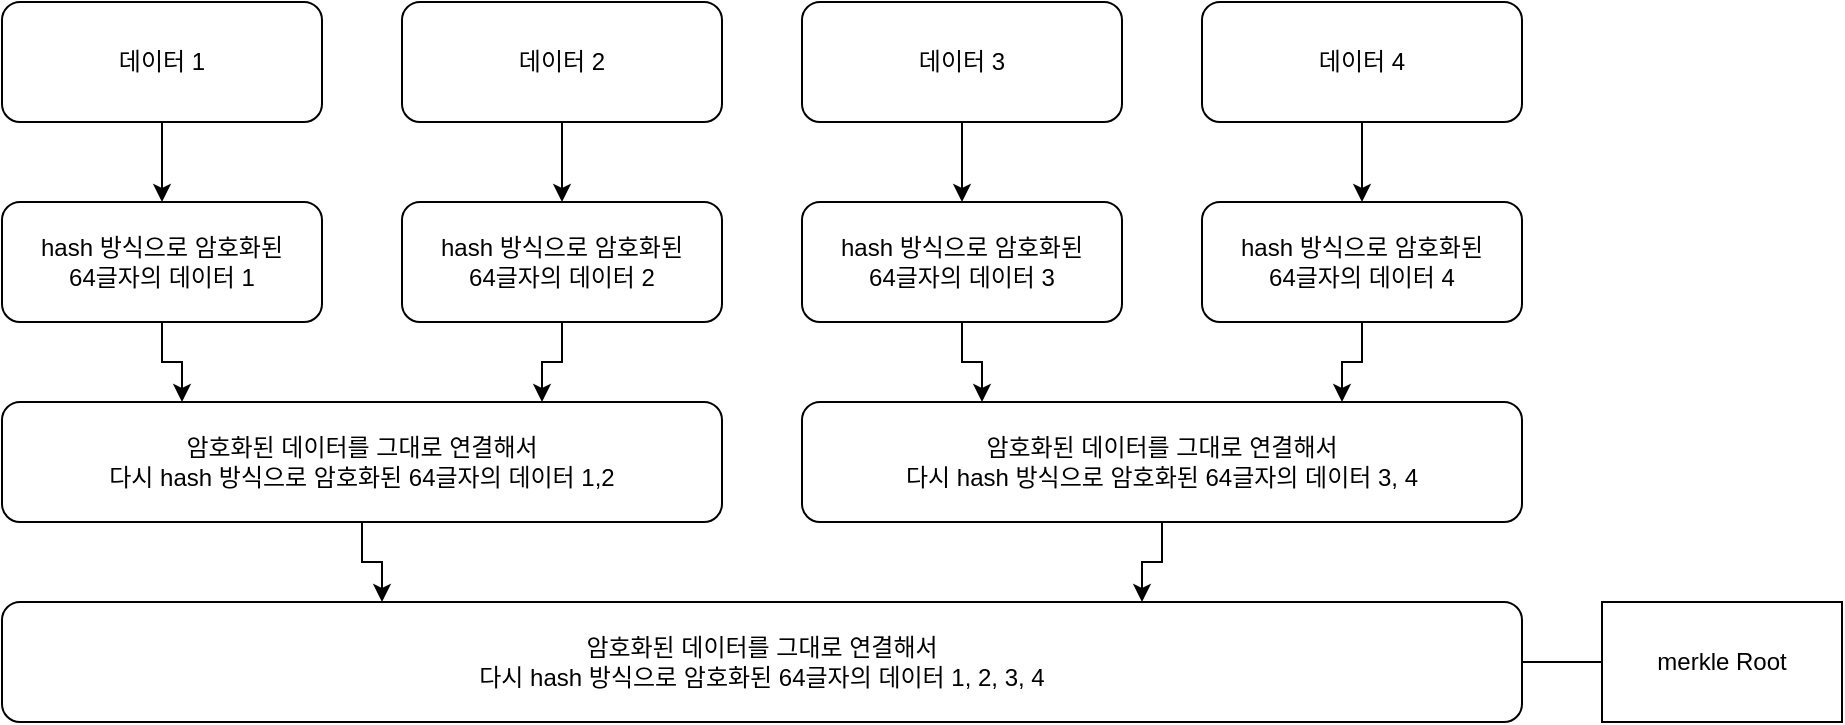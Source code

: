 <mxfile version="20.8.0" type="device"><diagram id="n43cTdR9gTPzdgBCmU1v" name="페이지-1"><mxGraphModel dx="1146" dy="460" grid="1" gridSize="10" guides="1" tooltips="1" connect="1" arrows="1" fold="1" page="1" pageScale="1" pageWidth="827" pageHeight="1169" math="0" shadow="0"><root><mxCell id="0"/><mxCell id="1" parent="0"/><mxCell id="2ExHxJbCRAhdBsVcDxt--3" style="edgeStyle=orthogonalEdgeStyle;rounded=0;orthogonalLoop=1;jettySize=auto;html=1;exitX=0.5;exitY=1;exitDx=0;exitDy=0;entryX=0.5;entryY=0;entryDx=0;entryDy=0;" edge="1" parent="1" source="2ExHxJbCRAhdBsVcDxt--1" target="2ExHxJbCRAhdBsVcDxt--2"><mxGeometry relative="1" as="geometry"/></mxCell><mxCell id="2ExHxJbCRAhdBsVcDxt--1" value="데이터 1" style="rounded=1;whiteSpace=wrap;html=1;" vertex="1" parent="1"><mxGeometry x="40" y="40" width="160" height="60" as="geometry"/></mxCell><mxCell id="2ExHxJbCRAhdBsVcDxt--8" style="edgeStyle=orthogonalEdgeStyle;rounded=0;orthogonalLoop=1;jettySize=auto;html=1;exitX=0.5;exitY=1;exitDx=0;exitDy=0;entryX=0.25;entryY=0;entryDx=0;entryDy=0;" edge="1" parent="1" source="2ExHxJbCRAhdBsVcDxt--2" target="2ExHxJbCRAhdBsVcDxt--7"><mxGeometry relative="1" as="geometry"/></mxCell><mxCell id="2ExHxJbCRAhdBsVcDxt--2" value="hash 방식으로 암호화된&lt;br&gt;64글자의 데이터 1" style="rounded=1;whiteSpace=wrap;html=1;" vertex="1" parent="1"><mxGeometry x="40" y="140" width="160" height="60" as="geometry"/></mxCell><mxCell id="2ExHxJbCRAhdBsVcDxt--6" style="edgeStyle=orthogonalEdgeStyle;rounded=0;orthogonalLoop=1;jettySize=auto;html=1;exitX=0.5;exitY=1;exitDx=0;exitDy=0;entryX=0.5;entryY=0;entryDx=0;entryDy=0;" edge="1" parent="1" source="2ExHxJbCRAhdBsVcDxt--4" target="2ExHxJbCRAhdBsVcDxt--5"><mxGeometry relative="1" as="geometry"/></mxCell><mxCell id="2ExHxJbCRAhdBsVcDxt--4" value="데이터 2" style="rounded=1;whiteSpace=wrap;html=1;" vertex="1" parent="1"><mxGeometry x="240" y="40" width="160" height="60" as="geometry"/></mxCell><mxCell id="2ExHxJbCRAhdBsVcDxt--9" style="edgeStyle=orthogonalEdgeStyle;rounded=0;orthogonalLoop=1;jettySize=auto;html=1;exitX=0.5;exitY=1;exitDx=0;exitDy=0;entryX=0.75;entryY=0;entryDx=0;entryDy=0;" edge="1" parent="1" source="2ExHxJbCRAhdBsVcDxt--5" target="2ExHxJbCRAhdBsVcDxt--7"><mxGeometry relative="1" as="geometry"/></mxCell><mxCell id="2ExHxJbCRAhdBsVcDxt--5" value="hash 방식으로 암호화된&lt;br&gt;64글자의 데이터 2" style="rounded=1;whiteSpace=wrap;html=1;" vertex="1" parent="1"><mxGeometry x="240" y="140" width="160" height="60" as="geometry"/></mxCell><mxCell id="2ExHxJbCRAhdBsVcDxt--20" style="edgeStyle=orthogonalEdgeStyle;rounded=0;orthogonalLoop=1;jettySize=auto;html=1;exitX=0.5;exitY=1;exitDx=0;exitDy=0;entryX=0.25;entryY=0;entryDx=0;entryDy=0;" edge="1" parent="1" source="2ExHxJbCRAhdBsVcDxt--7" target="2ExHxJbCRAhdBsVcDxt--19"><mxGeometry relative="1" as="geometry"/></mxCell><mxCell id="2ExHxJbCRAhdBsVcDxt--7" value="암호화된 데이터를 그대로 연결해서&lt;br&gt;다시 hash 방식으로 암호화된 64글자의 데이터 1,2" style="rounded=1;whiteSpace=wrap;html=1;" vertex="1" parent="1"><mxGeometry x="40" y="240" width="360" height="60" as="geometry"/></mxCell><mxCell id="2ExHxJbCRAhdBsVcDxt--10" style="edgeStyle=orthogonalEdgeStyle;rounded=0;orthogonalLoop=1;jettySize=auto;html=1;exitX=0.5;exitY=1;exitDx=0;exitDy=0;entryX=0.5;entryY=0;entryDx=0;entryDy=0;" edge="1" parent="1" source="2ExHxJbCRAhdBsVcDxt--11" target="2ExHxJbCRAhdBsVcDxt--13"><mxGeometry relative="1" as="geometry"/></mxCell><mxCell id="2ExHxJbCRAhdBsVcDxt--11" value="데이터 3" style="rounded=1;whiteSpace=wrap;html=1;" vertex="1" parent="1"><mxGeometry x="440" y="40" width="160" height="60" as="geometry"/></mxCell><mxCell id="2ExHxJbCRAhdBsVcDxt--12" style="edgeStyle=orthogonalEdgeStyle;rounded=0;orthogonalLoop=1;jettySize=auto;html=1;exitX=0.5;exitY=1;exitDx=0;exitDy=0;entryX=0.25;entryY=0;entryDx=0;entryDy=0;" edge="1" parent="1" source="2ExHxJbCRAhdBsVcDxt--13" target="2ExHxJbCRAhdBsVcDxt--18"><mxGeometry relative="1" as="geometry"/></mxCell><mxCell id="2ExHxJbCRAhdBsVcDxt--13" value="hash 방식으로 암호화된&lt;br&gt;64글자의 데이터 3" style="rounded=1;whiteSpace=wrap;html=1;" vertex="1" parent="1"><mxGeometry x="440" y="140" width="160" height="60" as="geometry"/></mxCell><mxCell id="2ExHxJbCRAhdBsVcDxt--14" style="edgeStyle=orthogonalEdgeStyle;rounded=0;orthogonalLoop=1;jettySize=auto;html=1;exitX=0.5;exitY=1;exitDx=0;exitDy=0;entryX=0.5;entryY=0;entryDx=0;entryDy=0;" edge="1" parent="1" source="2ExHxJbCRAhdBsVcDxt--15" target="2ExHxJbCRAhdBsVcDxt--17"><mxGeometry relative="1" as="geometry"/></mxCell><mxCell id="2ExHxJbCRAhdBsVcDxt--15" value="데이터 4" style="rounded=1;whiteSpace=wrap;html=1;" vertex="1" parent="1"><mxGeometry x="640" y="40" width="160" height="60" as="geometry"/></mxCell><mxCell id="2ExHxJbCRAhdBsVcDxt--16" style="edgeStyle=orthogonalEdgeStyle;rounded=0;orthogonalLoop=1;jettySize=auto;html=1;exitX=0.5;exitY=1;exitDx=0;exitDy=0;entryX=0.75;entryY=0;entryDx=0;entryDy=0;" edge="1" parent="1" source="2ExHxJbCRAhdBsVcDxt--17" target="2ExHxJbCRAhdBsVcDxt--18"><mxGeometry relative="1" as="geometry"/></mxCell><mxCell id="2ExHxJbCRAhdBsVcDxt--17" value="hash 방식으로 암호화된&lt;br&gt;64글자의 데이터 4" style="rounded=1;whiteSpace=wrap;html=1;" vertex="1" parent="1"><mxGeometry x="640" y="140" width="160" height="60" as="geometry"/></mxCell><mxCell id="2ExHxJbCRAhdBsVcDxt--21" style="edgeStyle=orthogonalEdgeStyle;rounded=0;orthogonalLoop=1;jettySize=auto;html=1;exitX=0.5;exitY=1;exitDx=0;exitDy=0;entryX=0.75;entryY=0;entryDx=0;entryDy=0;" edge="1" parent="1" source="2ExHxJbCRAhdBsVcDxt--18" target="2ExHxJbCRAhdBsVcDxt--19"><mxGeometry relative="1" as="geometry"/></mxCell><mxCell id="2ExHxJbCRAhdBsVcDxt--18" value="암호화된 데이터를 그대로 연결해서&lt;br&gt;다시 hash 방식으로 암호화된 64글자의 데이터 3, 4" style="rounded=1;whiteSpace=wrap;html=1;" vertex="1" parent="1"><mxGeometry x="440" y="240" width="360" height="60" as="geometry"/></mxCell><mxCell id="2ExHxJbCRAhdBsVcDxt--19" value="암호화된 데이터를 그대로 연결해서&lt;br&gt;다시 hash 방식으로 암호화된 64글자의 데이터 1, 2, 3, 4" style="rounded=1;whiteSpace=wrap;html=1;" vertex="1" parent="1"><mxGeometry x="40" y="340" width="760" height="60" as="geometry"/></mxCell><mxCell id="2ExHxJbCRAhdBsVcDxt--22" value="merkle Root" style="rounded=0;whiteSpace=wrap;html=1;" vertex="1" parent="1"><mxGeometry x="840" y="340" width="120" height="60" as="geometry"/></mxCell><mxCell id="2ExHxJbCRAhdBsVcDxt--23" value="" style="endArrow=none;html=1;rounded=0;entryX=0;entryY=0.5;entryDx=0;entryDy=0;exitX=1;exitY=0.5;exitDx=0;exitDy=0;" edge="1" parent="1" source="2ExHxJbCRAhdBsVcDxt--19" target="2ExHxJbCRAhdBsVcDxt--22"><mxGeometry width="50" height="50" relative="1" as="geometry"><mxPoint x="540" y="310" as="sourcePoint"/><mxPoint x="590" y="260" as="targetPoint"/></mxGeometry></mxCell></root></mxGraphModel></diagram></mxfile>